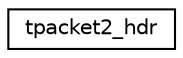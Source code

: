 digraph G
{
  edge [fontname="Helvetica",fontsize="10",labelfontname="Helvetica",labelfontsize="10"];
  node [fontname="Helvetica",fontsize="10",shape=record];
  rankdir="LR";
  Node1 [label="tpacket2_hdr",height=0.2,width=0.4,color="black", fillcolor="white", style="filled",URL="$structtpacket2__hdr.html"];
}
